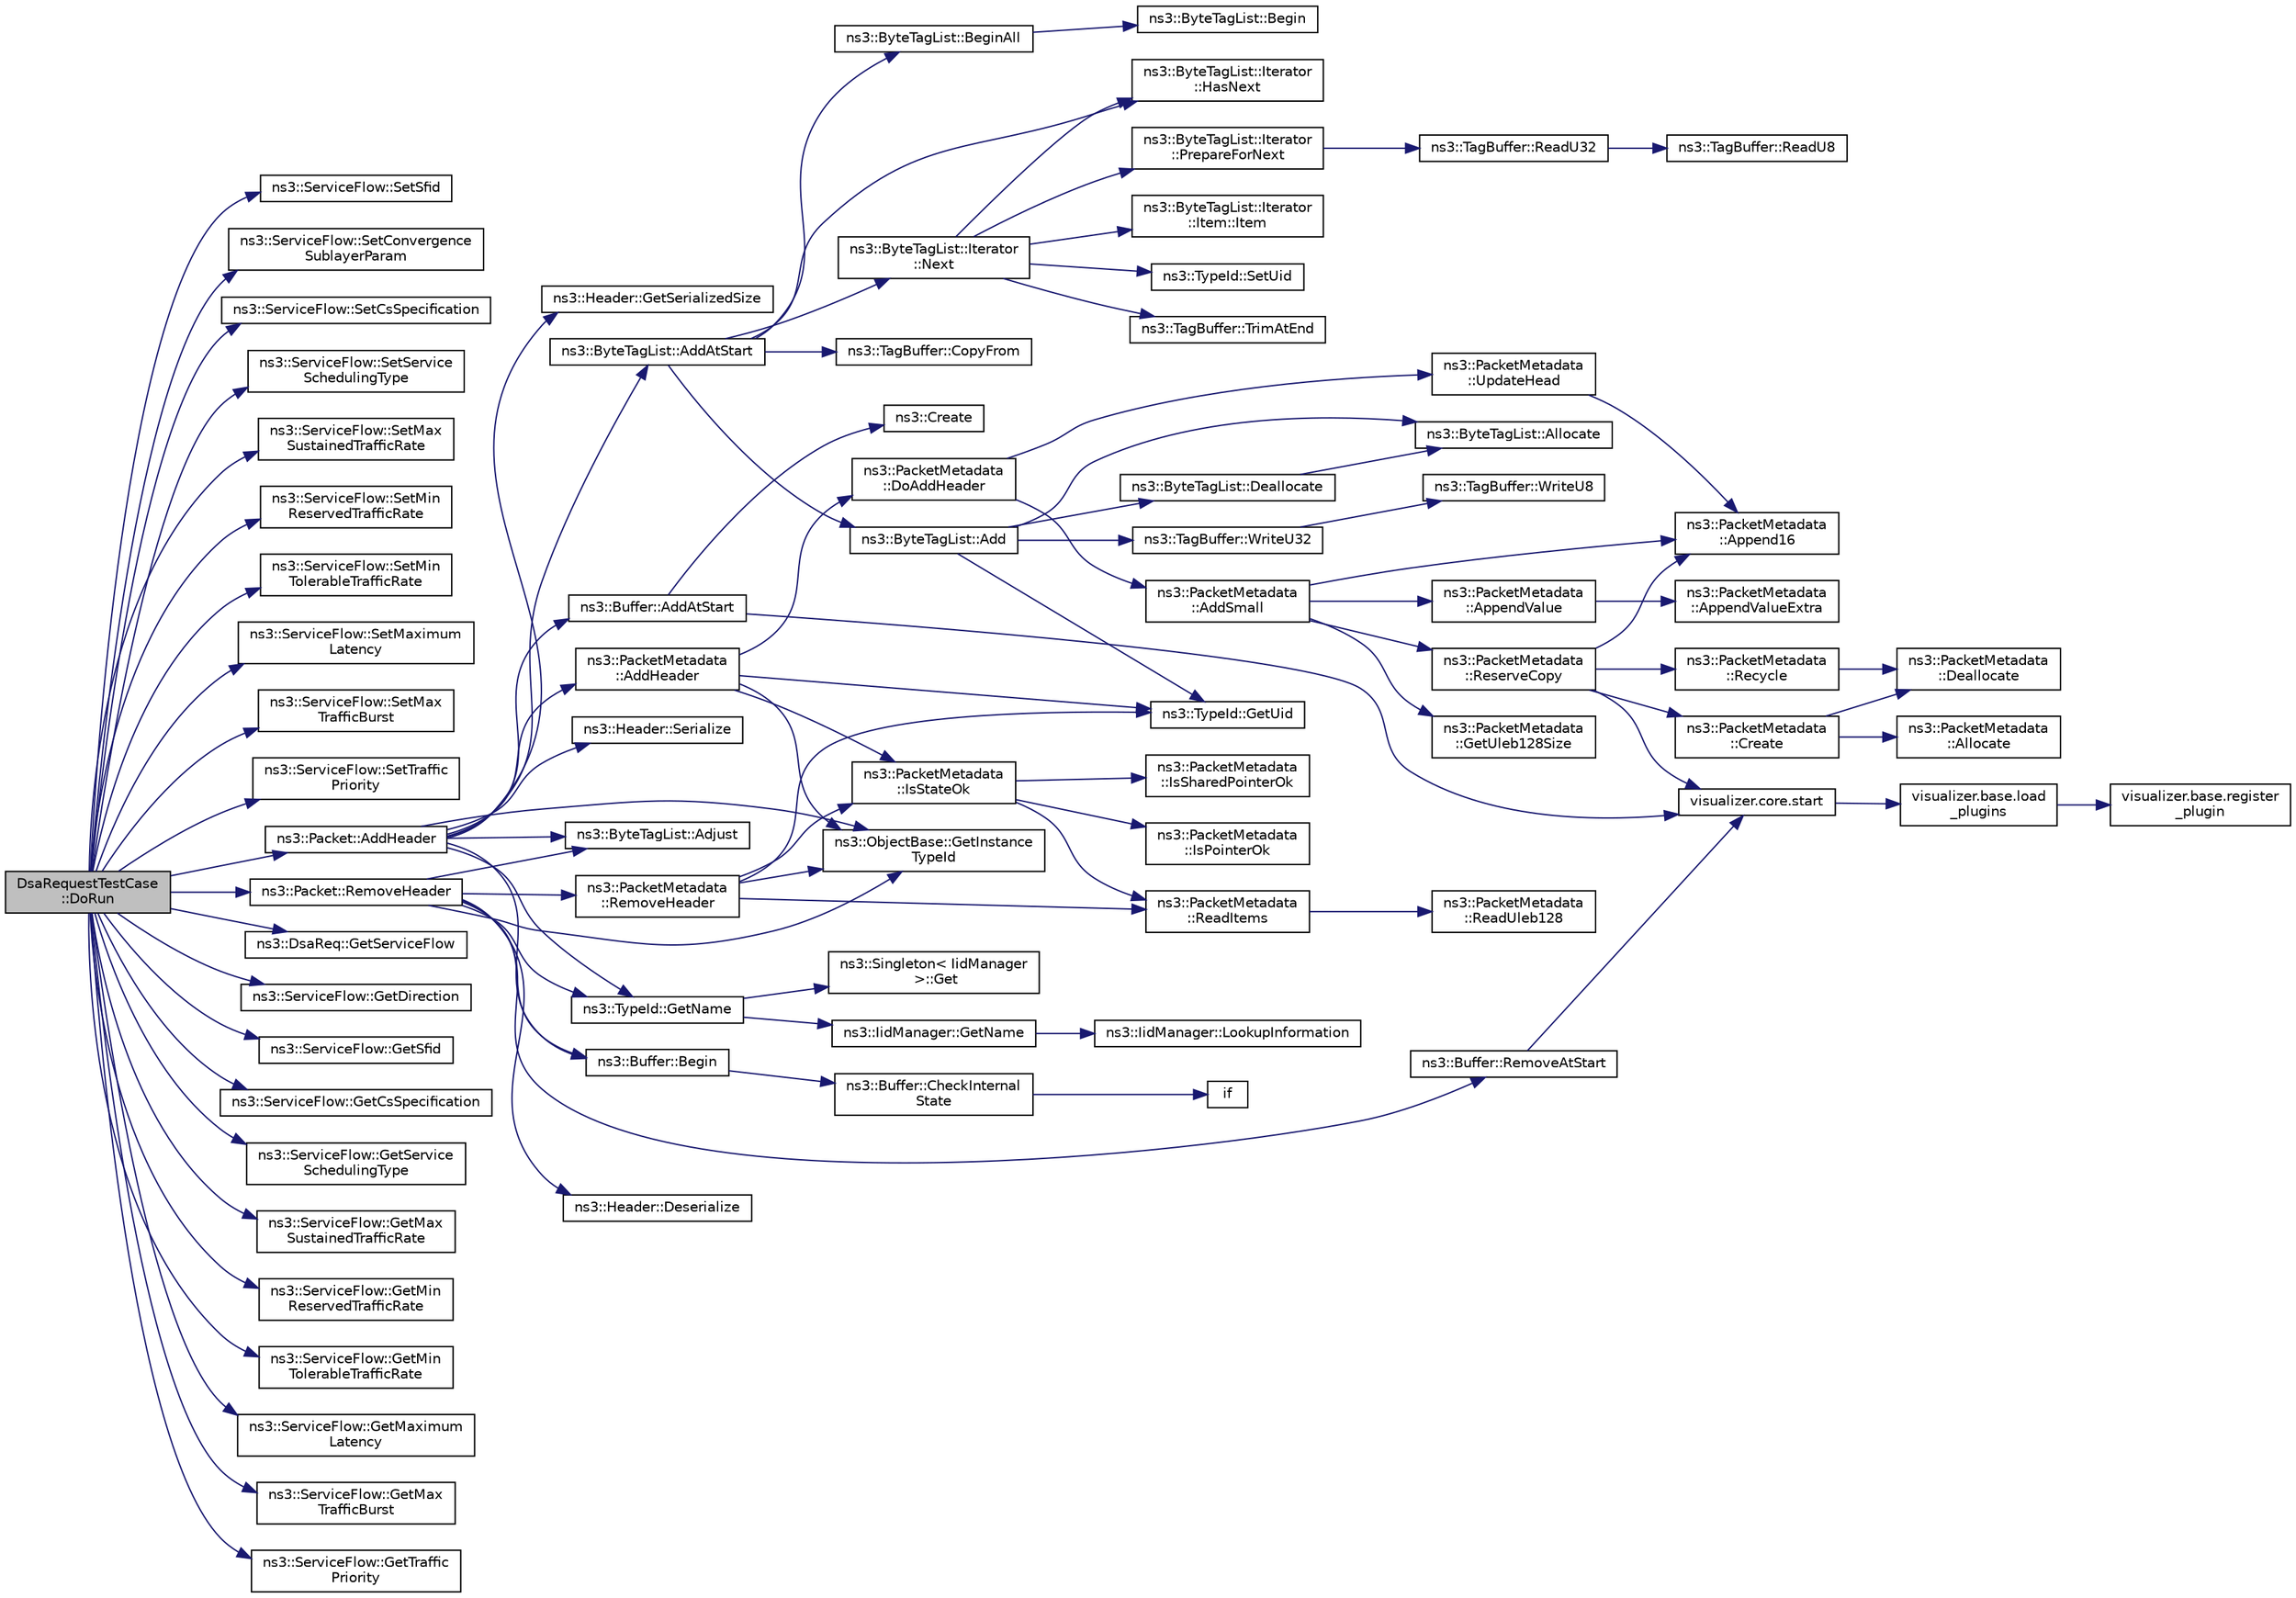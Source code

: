 digraph "DsaRequestTestCase::DoRun"
{
  edge [fontname="Helvetica",fontsize="10",labelfontname="Helvetica",labelfontsize="10"];
  node [fontname="Helvetica",fontsize="10",shape=record];
  rankdir="LR";
  Node1 [label="DsaRequestTestCase\l::DoRun",height=0.2,width=0.4,color="black", fillcolor="grey75", style="filled", fontcolor="black"];
  Node1 -> Node2 [color="midnightblue",fontsize="10",style="solid"];
  Node2 [label="ns3::ServiceFlow::SetSfid",height=0.2,width=0.4,color="black", fillcolor="white", style="filled",URL="$d7/ded/classns3_1_1ServiceFlow.html#a1708510e6b5769fd3086097dc657571f"];
  Node1 -> Node3 [color="midnightblue",fontsize="10",style="solid"];
  Node3 [label="ns3::ServiceFlow::SetConvergence\lSublayerParam",height=0.2,width=0.4,color="black", fillcolor="white", style="filled",URL="$d7/ded/classns3_1_1ServiceFlow.html#a81a801e05aac9e7d1cfad3304e1b9d97"];
  Node1 -> Node4 [color="midnightblue",fontsize="10",style="solid"];
  Node4 [label="ns3::ServiceFlow::SetCsSpecification",height=0.2,width=0.4,color="black", fillcolor="white", style="filled",URL="$d7/ded/classns3_1_1ServiceFlow.html#a72779cfbd71284ba06f10843ec0725b9"];
  Node1 -> Node5 [color="midnightblue",fontsize="10",style="solid"];
  Node5 [label="ns3::ServiceFlow::SetService\lSchedulingType",height=0.2,width=0.4,color="black", fillcolor="white", style="filled",URL="$d7/ded/classns3_1_1ServiceFlow.html#acdef049af2eda0d1ac80047208ce7571"];
  Node1 -> Node6 [color="midnightblue",fontsize="10",style="solid"];
  Node6 [label="ns3::ServiceFlow::SetMax\lSustainedTrafficRate",height=0.2,width=0.4,color="black", fillcolor="white", style="filled",URL="$d7/ded/classns3_1_1ServiceFlow.html#aef578837096b1a316696a88ecd550e7c"];
  Node1 -> Node7 [color="midnightblue",fontsize="10",style="solid"];
  Node7 [label="ns3::ServiceFlow::SetMin\lReservedTrafficRate",height=0.2,width=0.4,color="black", fillcolor="white", style="filled",URL="$d7/ded/classns3_1_1ServiceFlow.html#ad49e9a793508d2d476de1e08897ecbf6"];
  Node1 -> Node8 [color="midnightblue",fontsize="10",style="solid"];
  Node8 [label="ns3::ServiceFlow::SetMin\lTolerableTrafficRate",height=0.2,width=0.4,color="black", fillcolor="white", style="filled",URL="$d7/ded/classns3_1_1ServiceFlow.html#aafc2368b8dab5d394635fa9f7fe281af"];
  Node1 -> Node9 [color="midnightblue",fontsize="10",style="solid"];
  Node9 [label="ns3::ServiceFlow::SetMaximum\lLatency",height=0.2,width=0.4,color="black", fillcolor="white", style="filled",URL="$d7/ded/classns3_1_1ServiceFlow.html#a61781dc767b833dfc34ed86e9efbc62d"];
  Node1 -> Node10 [color="midnightblue",fontsize="10",style="solid"];
  Node10 [label="ns3::ServiceFlow::SetMax\lTrafficBurst",height=0.2,width=0.4,color="black", fillcolor="white", style="filled",URL="$d7/ded/classns3_1_1ServiceFlow.html#a586065681c386771f441a51f469fab03"];
  Node1 -> Node11 [color="midnightblue",fontsize="10",style="solid"];
  Node11 [label="ns3::ServiceFlow::SetTraffic\lPriority",height=0.2,width=0.4,color="black", fillcolor="white", style="filled",URL="$d7/ded/classns3_1_1ServiceFlow.html#a9fd37b11439e3b6ca601c76e54d6273c"];
  Node1 -> Node12 [color="midnightblue",fontsize="10",style="solid"];
  Node12 [label="ns3::Packet::AddHeader",height=0.2,width=0.4,color="black", fillcolor="white", style="filled",URL="$dd/d7a/classns3_1_1Packet.html#a465108c595a0bc592095cbcab1832ed8",tooltip="Add header to this packet. "];
  Node12 -> Node13 [color="midnightblue",fontsize="10",style="solid"];
  Node13 [label="ns3::Header::GetSerializedSize",height=0.2,width=0.4,color="black", fillcolor="white", style="filled",URL="$d6/dae/classns3_1_1Header.html#a6ef0497eabc1b1fb0ad42738eb73f934"];
  Node12 -> Node14 [color="midnightblue",fontsize="10",style="solid"];
  Node14 [label="ns3::ObjectBase::GetInstance\lTypeId",height=0.2,width=0.4,color="black", fillcolor="white", style="filled",URL="$d2/dac/classns3_1_1ObjectBase.html#abe5b43a6f5b99a92a4c3122db31f06fb"];
  Node12 -> Node15 [color="midnightblue",fontsize="10",style="solid"];
  Node15 [label="ns3::TypeId::GetName",height=0.2,width=0.4,color="black", fillcolor="white", style="filled",URL="$d6/d11/classns3_1_1TypeId.html#aa3c41c79ae428b3cb396a9c6bb3ef314"];
  Node15 -> Node16 [color="midnightblue",fontsize="10",style="solid"];
  Node16 [label="ns3::Singleton\< IidManager\l \>::Get",height=0.2,width=0.4,color="black", fillcolor="white", style="filled",URL="$d8/d77/classns3_1_1Singleton.html#a80a2cd3c25a27ea72add7a9f7a141ffa"];
  Node15 -> Node17 [color="midnightblue",fontsize="10",style="solid"];
  Node17 [label="ns3::IidManager::GetName",height=0.2,width=0.4,color="black", fillcolor="white", style="filled",URL="$d4/d1c/classns3_1_1IidManager.html#a5d68d0f0f44594dcdec239dbdb5bf53c"];
  Node17 -> Node18 [color="midnightblue",fontsize="10",style="solid"];
  Node18 [label="ns3::IidManager::LookupInformation",height=0.2,width=0.4,color="black", fillcolor="white", style="filled",URL="$d4/d1c/classns3_1_1IidManager.html#a6b1f4ba2815dba27a377e8a8db2384cf"];
  Node12 -> Node19 [color="midnightblue",fontsize="10",style="solid"];
  Node19 [label="ns3::Buffer::AddAtStart",height=0.2,width=0.4,color="black", fillcolor="white", style="filled",URL="$da/d85/classns3_1_1Buffer.html#a8abd8164c3671d3dadc98fc66fade7b1"];
  Node19 -> Node20 [color="midnightblue",fontsize="10",style="solid"];
  Node20 [label="visualizer.core.start",height=0.2,width=0.4,color="black", fillcolor="white", style="filled",URL="$df/d6c/namespacevisualizer_1_1core.html#a2a35e5d8a34af358b508dac8635754e0"];
  Node20 -> Node21 [color="midnightblue",fontsize="10",style="solid"];
  Node21 [label="visualizer.base.load\l_plugins",height=0.2,width=0.4,color="black", fillcolor="white", style="filled",URL="$d4/d39/namespacevisualizer_1_1base.html#ad171497a5ff1afe0a73bedaebf35448f"];
  Node21 -> Node22 [color="midnightblue",fontsize="10",style="solid"];
  Node22 [label="visualizer.base.register\l_plugin",height=0.2,width=0.4,color="black", fillcolor="white", style="filled",URL="$d4/d39/namespacevisualizer_1_1base.html#a6b0ffcff1e17ec4027496f50177e5b9e"];
  Node19 -> Node23 [color="midnightblue",fontsize="10",style="solid"];
  Node23 [label="ns3::Create",height=0.2,width=0.4,color="black", fillcolor="white", style="filled",URL="$d2/df2/group__ptr.html#ga0406dd2d929ceac05ce39d4579fa3e4b"];
  Node12 -> Node24 [color="midnightblue",fontsize="10",style="solid"];
  Node24 [label="ns3::ByteTagList::Adjust",height=0.2,width=0.4,color="black", fillcolor="white", style="filled",URL="$dd/d64/classns3_1_1ByteTagList.html#a1fec06d7e6daaf8039cf2a148e4090f2"];
  Node12 -> Node25 [color="midnightblue",fontsize="10",style="solid"];
  Node25 [label="ns3::ByteTagList::AddAtStart",height=0.2,width=0.4,color="black", fillcolor="white", style="filled",URL="$dd/d64/classns3_1_1ByteTagList.html#acb4563fbe4299c55af41ba7a166b71d5"];
  Node25 -> Node26 [color="midnightblue",fontsize="10",style="solid"];
  Node26 [label="ns3::ByteTagList::BeginAll",height=0.2,width=0.4,color="black", fillcolor="white", style="filled",URL="$dd/d64/classns3_1_1ByteTagList.html#ac4f33846ef6a84a64ede38b2de1564ba",tooltip="Returns an iterator pointing to the very first tag in this list. "];
  Node26 -> Node27 [color="midnightblue",fontsize="10",style="solid"];
  Node27 [label="ns3::ByteTagList::Begin",height=0.2,width=0.4,color="black", fillcolor="white", style="filled",URL="$dd/d64/classns3_1_1ByteTagList.html#acee7b77907ef44826712a630443493e7"];
  Node25 -> Node28 [color="midnightblue",fontsize="10",style="solid"];
  Node28 [label="ns3::ByteTagList::Iterator\l::HasNext",height=0.2,width=0.4,color="black", fillcolor="white", style="filled",URL="$de/dc7/classns3_1_1ByteTagList_1_1Iterator.html#aa1c5eb37f289d0eef8dfaf687498eaec",tooltip="Used to determine if the iterator is at the end of the byteTagList. "];
  Node25 -> Node29 [color="midnightblue",fontsize="10",style="solid"];
  Node29 [label="ns3::ByteTagList::Iterator\l::Next",height=0.2,width=0.4,color="black", fillcolor="white", style="filled",URL="$de/dc7/classns3_1_1ByteTagList_1_1Iterator.html#af521864d800baab1d9c5262f59ce4433",tooltip="Returns the next Item from the ByteTagList. "];
  Node29 -> Node28 [color="midnightblue",fontsize="10",style="solid"];
  Node29 -> Node30 [color="midnightblue",fontsize="10",style="solid"];
  Node30 [label="ns3::ByteTagList::Iterator\l::Item::Item",height=0.2,width=0.4,color="black", fillcolor="white", style="filled",URL="$d5/da6/structns3_1_1ByteTagList_1_1Iterator_1_1Item.html#acbefc31279faa7437e5ee3c88a16d925",tooltip="constructs an item with the given TagBuffer "];
  Node29 -> Node31 [color="midnightblue",fontsize="10",style="solid"];
  Node31 [label="ns3::TypeId::SetUid",height=0.2,width=0.4,color="black", fillcolor="white", style="filled",URL="$d6/d11/classns3_1_1TypeId.html#a85ebe2aebd1cbf13dea9d731e3081481"];
  Node29 -> Node32 [color="midnightblue",fontsize="10",style="solid"];
  Node32 [label="ns3::TagBuffer::TrimAtEnd",height=0.2,width=0.4,color="black", fillcolor="white", style="filled",URL="$d6/ded/classns3_1_1TagBuffer.html#a163314c17e95305cecd202eb0496affa",tooltip="Trim some space from the end. "];
  Node29 -> Node33 [color="midnightblue",fontsize="10",style="solid"];
  Node33 [label="ns3::ByteTagList::Iterator\l::PrepareForNext",height=0.2,width=0.4,color="black", fillcolor="white", style="filled",URL="$de/dc7/classns3_1_1ByteTagList_1_1Iterator.html#afeebeb2923b6d7d908b0868d9e4750e5",tooltip="Prepare the iterator for the next tag. "];
  Node33 -> Node34 [color="midnightblue",fontsize="10",style="solid"];
  Node34 [label="ns3::TagBuffer::ReadU32",height=0.2,width=0.4,color="black", fillcolor="white", style="filled",URL="$d6/ded/classns3_1_1TagBuffer.html#a6b1c1414efc7cf8ea6a3f682c3e27663"];
  Node34 -> Node35 [color="midnightblue",fontsize="10",style="solid"];
  Node35 [label="ns3::TagBuffer::ReadU8",height=0.2,width=0.4,color="black", fillcolor="white", style="filled",URL="$d6/ded/classns3_1_1TagBuffer.html#af424ec7219aed6d9d31d414bf89ae5bd"];
  Node25 -> Node36 [color="midnightblue",fontsize="10",style="solid"];
  Node36 [label="ns3::ByteTagList::Add",height=0.2,width=0.4,color="black", fillcolor="white", style="filled",URL="$dd/d64/classns3_1_1ByteTagList.html#ac970192e923afc561a304d17af4b8a52"];
  Node36 -> Node37 [color="midnightblue",fontsize="10",style="solid"];
  Node37 [label="ns3::ByteTagList::Allocate",height=0.2,width=0.4,color="black", fillcolor="white", style="filled",URL="$dd/d64/classns3_1_1ByteTagList.html#a6a23e438aeb894ea188a0ada84437073",tooltip="Allocate the memory for the ByteTagListData. "];
  Node36 -> Node38 [color="midnightblue",fontsize="10",style="solid"];
  Node38 [label="ns3::ByteTagList::Deallocate",height=0.2,width=0.4,color="black", fillcolor="white", style="filled",URL="$dd/d64/classns3_1_1ByteTagList.html#aebe6943177a3ce90f7fa16188e67f650",tooltip="Deallocates a ByteTagListData. "];
  Node38 -> Node37 [color="midnightblue",fontsize="10",style="solid"];
  Node36 -> Node39 [color="midnightblue",fontsize="10",style="solid"];
  Node39 [label="ns3::TagBuffer::WriteU32",height=0.2,width=0.4,color="black", fillcolor="white", style="filled",URL="$d6/ded/classns3_1_1TagBuffer.html#abbb5049f106100a61e38db498132121d"];
  Node39 -> Node40 [color="midnightblue",fontsize="10",style="solid"];
  Node40 [label="ns3::TagBuffer::WriteU8",height=0.2,width=0.4,color="black", fillcolor="white", style="filled",URL="$d6/ded/classns3_1_1TagBuffer.html#a75098eafbb40382166603f99d1149c0b"];
  Node36 -> Node41 [color="midnightblue",fontsize="10",style="solid"];
  Node41 [label="ns3::TypeId::GetUid",height=0.2,width=0.4,color="black", fillcolor="white", style="filled",URL="$d6/d11/classns3_1_1TypeId.html#acd3e41de6340d06299f4fd63e2ed8da0"];
  Node25 -> Node42 [color="midnightblue",fontsize="10",style="solid"];
  Node42 [label="ns3::TagBuffer::CopyFrom",height=0.2,width=0.4,color="black", fillcolor="white", style="filled",URL="$d6/ded/classns3_1_1TagBuffer.html#afe07a9e117449ff5b5d5857291671349",tooltip="Copy the nternal structure of another TagBuffer. "];
  Node12 -> Node43 [color="midnightblue",fontsize="10",style="solid"];
  Node43 [label="ns3::Header::Serialize",height=0.2,width=0.4,color="black", fillcolor="white", style="filled",URL="$d6/dae/classns3_1_1Header.html#afb61f1aac69ff8349a6bfe521fab5404"];
  Node12 -> Node44 [color="midnightblue",fontsize="10",style="solid"];
  Node44 [label="ns3::Buffer::Begin",height=0.2,width=0.4,color="black", fillcolor="white", style="filled",URL="$da/d85/classns3_1_1Buffer.html#a893d4bf50df13e730b6cd0fda91b967f"];
  Node44 -> Node45 [color="midnightblue",fontsize="10",style="solid"];
  Node45 [label="ns3::Buffer::CheckInternal\lState",height=0.2,width=0.4,color="black", fillcolor="white", style="filled",URL="$da/d85/classns3_1_1Buffer.html#a6202ce7f1ecc1fc7a14cc13017375d14",tooltip="Checks the internal buffer structures consistency. "];
  Node45 -> Node46 [color="midnightblue",fontsize="10",style="solid"];
  Node46 [label="if",height=0.2,width=0.4,color="black", fillcolor="white", style="filled",URL="$d8/d0e/loss__ITU1238_8m.html#a419d895abe1313c35fa353c93802647e"];
  Node12 -> Node47 [color="midnightblue",fontsize="10",style="solid"];
  Node47 [label="ns3::PacketMetadata\l::AddHeader",height=0.2,width=0.4,color="black", fillcolor="white", style="filled",URL="$d1/db1/classns3_1_1PacketMetadata.html#abdce736c4c5f647242f0808c0d2f9249",tooltip="Add an header. "];
  Node47 -> Node48 [color="midnightblue",fontsize="10",style="solid"];
  Node48 [label="ns3::PacketMetadata\l::IsStateOk",height=0.2,width=0.4,color="black", fillcolor="white", style="filled",URL="$d1/db1/classns3_1_1PacketMetadata.html#a208d3163e28704438cdd4d30318e489c",tooltip="Check if the metadata state is ok. "];
  Node48 -> Node49 [color="midnightblue",fontsize="10",style="solid"];
  Node49 [label="ns3::PacketMetadata\l::IsPointerOk",height=0.2,width=0.4,color="black", fillcolor="white", style="filled",URL="$d1/db1/classns3_1_1PacketMetadata.html#acf15fba7d020ebd77591619b5ad273c5",tooltip="Check if the position is valid. "];
  Node48 -> Node50 [color="midnightblue",fontsize="10",style="solid"];
  Node50 [label="ns3::PacketMetadata\l::ReadItems",height=0.2,width=0.4,color="black", fillcolor="white", style="filled",URL="$d1/db1/classns3_1_1PacketMetadata.html#a3719ad2c32313a9a1c74462322e8b517",tooltip="Read items. "];
  Node50 -> Node51 [color="midnightblue",fontsize="10",style="solid"];
  Node51 [label="ns3::PacketMetadata\l::ReadUleb128",height=0.2,width=0.4,color="black", fillcolor="white", style="filled",URL="$d1/db1/classns3_1_1PacketMetadata.html#a7ae75db766a843dbee8960ae8cbf23ee",tooltip="Read a ULEB128 (Unsigned Little Endian Base 128) coded number. "];
  Node48 -> Node52 [color="midnightblue",fontsize="10",style="solid"];
  Node52 [label="ns3::PacketMetadata\l::IsSharedPointerOk",height=0.2,width=0.4,color="black", fillcolor="white", style="filled",URL="$d1/db1/classns3_1_1PacketMetadata.html#ae62c5bb3dce611a0f8c5e9ba3ba8e26e",tooltip="Check if the position is valid. "];
  Node47 -> Node14 [color="midnightblue",fontsize="10",style="solid"];
  Node47 -> Node41 [color="midnightblue",fontsize="10",style="solid"];
  Node47 -> Node53 [color="midnightblue",fontsize="10",style="solid"];
  Node53 [label="ns3::PacketMetadata\l::DoAddHeader",height=0.2,width=0.4,color="black", fillcolor="white", style="filled",URL="$d1/db1/classns3_1_1PacketMetadata.html#ae5ad09674e28733405c49b2655c51a5a",tooltip="Add an header. "];
  Node53 -> Node54 [color="midnightblue",fontsize="10",style="solid"];
  Node54 [label="ns3::PacketMetadata\l::AddSmall",height=0.2,width=0.4,color="black", fillcolor="white", style="filled",URL="$d1/db1/classns3_1_1PacketMetadata.html#a9d74d684e6a7448a6790220c6c8e99f2",tooltip="Add a SmallItem. "];
  Node54 -> Node55 [color="midnightblue",fontsize="10",style="solid"];
  Node55 [label="ns3::PacketMetadata\l::GetUleb128Size",height=0.2,width=0.4,color="black", fillcolor="white", style="filled",URL="$d1/db1/classns3_1_1PacketMetadata.html#a4ea634655d1780a2b4dd9a3ac54c3501",tooltip="Get the ULEB128 (Unsigned Little Endian Base 128) size. "];
  Node54 -> Node56 [color="midnightblue",fontsize="10",style="solid"];
  Node56 [label="ns3::PacketMetadata\l::ReserveCopy",height=0.2,width=0.4,color="black", fillcolor="white", style="filled",URL="$d1/db1/classns3_1_1PacketMetadata.html#a18a4039a86f4c212742f6359849ddfd6",tooltip="Reserve space and make a metadata copy. "];
  Node56 -> Node57 [color="midnightblue",fontsize="10",style="solid"];
  Node57 [label="ns3::PacketMetadata\l::Create",height=0.2,width=0.4,color="black", fillcolor="white", style="filled",URL="$d1/db1/classns3_1_1PacketMetadata.html#a94be0cf01bdfdf5dda7ae0afc475dc2a",tooltip="Create a buffer data storage. "];
  Node57 -> Node58 [color="midnightblue",fontsize="10",style="solid"];
  Node58 [label="ns3::PacketMetadata\l::Deallocate",height=0.2,width=0.4,color="black", fillcolor="white", style="filled",URL="$d1/db1/classns3_1_1PacketMetadata.html#a5284ea0e3b7e0e272ca521cb976431b7",tooltip="Deallocate the buffer memory. "];
  Node57 -> Node59 [color="midnightblue",fontsize="10",style="solid"];
  Node59 [label="ns3::PacketMetadata\l::Allocate",height=0.2,width=0.4,color="black", fillcolor="white", style="filled",URL="$d1/db1/classns3_1_1PacketMetadata.html#a5cb8aff27ae7a4b60c0bc1a743e1cc8a",tooltip="Allocate a buffer data storage. "];
  Node56 -> Node60 [color="midnightblue",fontsize="10",style="solid"];
  Node60 [label="ns3::PacketMetadata\l::Recycle",height=0.2,width=0.4,color="black", fillcolor="white", style="filled",URL="$d1/db1/classns3_1_1PacketMetadata.html#ae4bff0e3145f955d12e75531b0be6b7f",tooltip="Recycle the buffer memory. "];
  Node60 -> Node58 [color="midnightblue",fontsize="10",style="solid"];
  Node56 -> Node20 [color="midnightblue",fontsize="10",style="solid"];
  Node56 -> Node61 [color="midnightblue",fontsize="10",style="solid"];
  Node61 [label="ns3::PacketMetadata\l::Append16",height=0.2,width=0.4,color="black", fillcolor="white", style="filled",URL="$d1/db1/classns3_1_1PacketMetadata.html#ab80adc9c544b0f087715acf15e255707",tooltip="Append a 16-bit value to the buffer. "];
  Node54 -> Node61 [color="midnightblue",fontsize="10",style="solid"];
  Node54 -> Node62 [color="midnightblue",fontsize="10",style="solid"];
  Node62 [label="ns3::PacketMetadata\l::AppendValue",height=0.2,width=0.4,color="black", fillcolor="white", style="filled",URL="$d1/db1/classns3_1_1PacketMetadata.html#a48151488856a00fc7325c3e761b19b97",tooltip="Append a value to the buffer. "];
  Node62 -> Node63 [color="midnightblue",fontsize="10",style="solid"];
  Node63 [label="ns3::PacketMetadata\l::AppendValueExtra",height=0.2,width=0.4,color="black", fillcolor="white", style="filled",URL="$d1/db1/classns3_1_1PacketMetadata.html#a1cac4e4c0f975898b39dc0a8cd7fd4d0",tooltip="Append a value to the buffer - extra. "];
  Node53 -> Node64 [color="midnightblue",fontsize="10",style="solid"];
  Node64 [label="ns3::PacketMetadata\l::UpdateHead",height=0.2,width=0.4,color="black", fillcolor="white", style="filled",URL="$d1/db1/classns3_1_1PacketMetadata.html#a3baa0c324423e6fd600b31858aa4ade9",tooltip="Update the head. "];
  Node64 -> Node61 [color="midnightblue",fontsize="10",style="solid"];
  Node1 -> Node65 [color="midnightblue",fontsize="10",style="solid"];
  Node65 [label="ns3::Packet::RemoveHeader",height=0.2,width=0.4,color="black", fillcolor="white", style="filled",URL="$dd/d7a/classns3_1_1Packet.html#a0961eccf975d75f902d40956c93ba63e",tooltip="Deserialize and remove the header from the internal buffer. "];
  Node65 -> Node66 [color="midnightblue",fontsize="10",style="solid"];
  Node66 [label="ns3::Header::Deserialize",height=0.2,width=0.4,color="black", fillcolor="white", style="filled",URL="$d6/dae/classns3_1_1Header.html#a78be9400bb66b2a8543606f395ef5396"];
  Node65 -> Node44 [color="midnightblue",fontsize="10",style="solid"];
  Node65 -> Node14 [color="midnightblue",fontsize="10",style="solid"];
  Node65 -> Node15 [color="midnightblue",fontsize="10",style="solid"];
  Node65 -> Node67 [color="midnightblue",fontsize="10",style="solid"];
  Node67 [label="ns3::Buffer::RemoveAtStart",height=0.2,width=0.4,color="black", fillcolor="white", style="filled",URL="$da/d85/classns3_1_1Buffer.html#adeecbb3e8f518aec6fee0437578ade4b"];
  Node67 -> Node20 [color="midnightblue",fontsize="10",style="solid"];
  Node65 -> Node24 [color="midnightblue",fontsize="10",style="solid"];
  Node65 -> Node68 [color="midnightblue",fontsize="10",style="solid"];
  Node68 [label="ns3::PacketMetadata\l::RemoveHeader",height=0.2,width=0.4,color="black", fillcolor="white", style="filled",URL="$d1/db1/classns3_1_1PacketMetadata.html#afa8a589ec783d4998516d7f39f21242d",tooltip="Remove an header. "];
  Node68 -> Node14 [color="midnightblue",fontsize="10",style="solid"];
  Node68 -> Node41 [color="midnightblue",fontsize="10",style="solid"];
  Node68 -> Node48 [color="midnightblue",fontsize="10",style="solid"];
  Node68 -> Node50 [color="midnightblue",fontsize="10",style="solid"];
  Node1 -> Node69 [color="midnightblue",fontsize="10",style="solid"];
  Node69 [label="ns3::DsaReq::GetServiceFlow",height=0.2,width=0.4,color="black", fillcolor="white", style="filled",URL="$d9/ddb/classns3_1_1DsaReq.html#aaa23ab24bba50ef22b5d74c58bc12a5d"];
  Node1 -> Node70 [color="midnightblue",fontsize="10",style="solid"];
  Node70 [label="ns3::ServiceFlow::GetDirection",height=0.2,width=0.4,color="black", fillcolor="white", style="filled",URL="$d7/ded/classns3_1_1ServiceFlow.html#a2e18e440a3d3b8a1a06ed8eea1aa8e0a"];
  Node1 -> Node71 [color="midnightblue",fontsize="10",style="solid"];
  Node71 [label="ns3::ServiceFlow::GetSfid",height=0.2,width=0.4,color="black", fillcolor="white", style="filled",URL="$d7/ded/classns3_1_1ServiceFlow.html#a3ceebc0cc381b944c902abf46804e9a0"];
  Node1 -> Node72 [color="midnightblue",fontsize="10",style="solid"];
  Node72 [label="ns3::ServiceFlow::GetCsSpecification",height=0.2,width=0.4,color="black", fillcolor="white", style="filled",URL="$d7/ded/classns3_1_1ServiceFlow.html#af31954524fcd0fa30cc95387975fe20c"];
  Node1 -> Node73 [color="midnightblue",fontsize="10",style="solid"];
  Node73 [label="ns3::ServiceFlow::GetService\lSchedulingType",height=0.2,width=0.4,color="black", fillcolor="white", style="filled",URL="$d7/ded/classns3_1_1ServiceFlow.html#abfcdce94a1409b4951c3cae3cad85e9a"];
  Node1 -> Node74 [color="midnightblue",fontsize="10",style="solid"];
  Node74 [label="ns3::ServiceFlow::GetMax\lSustainedTrafficRate",height=0.2,width=0.4,color="black", fillcolor="white", style="filled",URL="$d7/ded/classns3_1_1ServiceFlow.html#ad02f7733f156cfd8505c72f8e4eab836"];
  Node1 -> Node75 [color="midnightblue",fontsize="10",style="solid"];
  Node75 [label="ns3::ServiceFlow::GetMin\lReservedTrafficRate",height=0.2,width=0.4,color="black", fillcolor="white", style="filled",URL="$d7/ded/classns3_1_1ServiceFlow.html#aa77c3b70a73e58377ff6103c8719f45c"];
  Node1 -> Node76 [color="midnightblue",fontsize="10",style="solid"];
  Node76 [label="ns3::ServiceFlow::GetMin\lTolerableTrafficRate",height=0.2,width=0.4,color="black", fillcolor="white", style="filled",URL="$d7/ded/classns3_1_1ServiceFlow.html#a6854fa39a107304708e4610a9df2053d"];
  Node1 -> Node77 [color="midnightblue",fontsize="10",style="solid"];
  Node77 [label="ns3::ServiceFlow::GetMaximum\lLatency",height=0.2,width=0.4,color="black", fillcolor="white", style="filled",URL="$d7/ded/classns3_1_1ServiceFlow.html#ae801a50e7f8f598b4e343d85a6e6f472"];
  Node1 -> Node78 [color="midnightblue",fontsize="10",style="solid"];
  Node78 [label="ns3::ServiceFlow::GetMax\lTrafficBurst",height=0.2,width=0.4,color="black", fillcolor="white", style="filled",URL="$d7/ded/classns3_1_1ServiceFlow.html#af2314ccb8ff8fb93f537e5bccf6c16dc"];
  Node1 -> Node79 [color="midnightblue",fontsize="10",style="solid"];
  Node79 [label="ns3::ServiceFlow::GetTraffic\lPriority",height=0.2,width=0.4,color="black", fillcolor="white", style="filled",URL="$d7/ded/classns3_1_1ServiceFlow.html#a8e818b004aeff9d7714d0774846867a5"];
}
